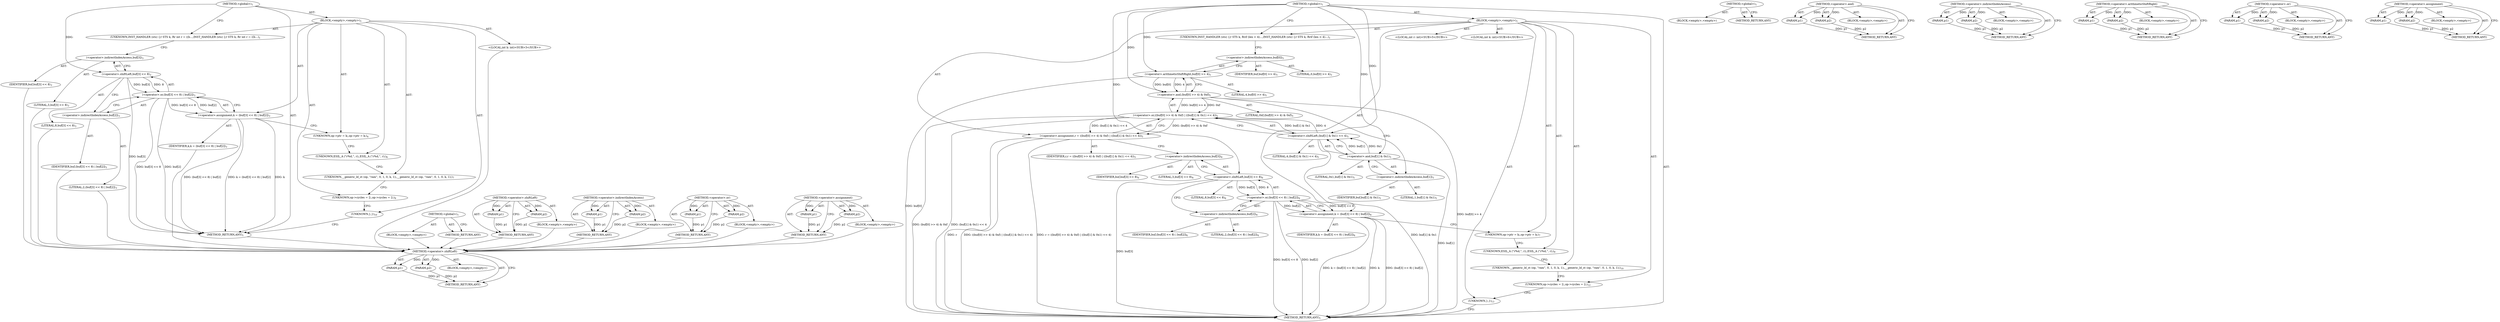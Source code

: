 digraph "&lt;operator&gt;.assignment" {
vulnerable_6 [label=<(METHOD,&lt;global&gt;)<SUB>1</SUB>>];
vulnerable_7 [label=<(BLOCK,&lt;empty&gt;,&lt;empty&gt;)<SUB>1</SUB>>];
vulnerable_8 [label=<(UNKNOWN,INST_HANDLER (sts) {	// STS k, Rr
 	int r = ((b...,INST_HANDLER (sts) {	// STS k, Rr
 	int r = ((b...)<SUB>1</SUB>>];
vulnerable_9 [label="<(LOCAL,int k: int)<SUB>3</SUB>>"];
vulnerable_10 [label=<(&lt;operator&gt;.assignment,k = (buf[3] &lt;&lt; 8) | buf[2])<SUB>3</SUB>>];
vulnerable_11 [label=<(IDENTIFIER,k,k = (buf[3] &lt;&lt; 8) | buf[2])<SUB>3</SUB>>];
vulnerable_12 [label=<(&lt;operator&gt;.or,(buf[3] &lt;&lt; 8) | buf[2])<SUB>3</SUB>>];
vulnerable_13 [label=<(&lt;operator&gt;.shiftLeft,buf[3] &lt;&lt; 8)<SUB>3</SUB>>];
vulnerable_14 [label=<(&lt;operator&gt;.indirectIndexAccess,buf[3])<SUB>3</SUB>>];
vulnerable_15 [label=<(IDENTIFIER,buf,buf[3] &lt;&lt; 8)<SUB>3</SUB>>];
vulnerable_16 [label=<(LITERAL,3,buf[3] &lt;&lt; 8)<SUB>3</SUB>>];
vulnerable_17 [label=<(LITERAL,8,buf[3] &lt;&lt; 8)<SUB>3</SUB>>];
vulnerable_18 [label=<(&lt;operator&gt;.indirectIndexAccess,buf[2])<SUB>3</SUB>>];
vulnerable_19 [label=<(IDENTIFIER,buf,(buf[3] &lt;&lt; 8) | buf[2])<SUB>3</SUB>>];
vulnerable_20 [label=<(LITERAL,2,(buf[3] &lt;&lt; 8) | buf[2])<SUB>3</SUB>>];
vulnerable_21 [label=<(UNKNOWN,op-&gt;ptr = k;,op-&gt;ptr = k;)<SUB>4</SUB>>];
vulnerable_22 [label=<(UNKNOWN,ESIL_A (&quot;r%d,&quot;, r);,ESIL_A (&quot;r%d,&quot;, r);)<SUB>6</SUB>>];
vulnerable_23 [label=<(UNKNOWN,__generic_ld_st (op, &quot;ram&quot;, 0, 1, 0, k, 1);,__generic_ld_st (op, &quot;ram&quot;, 0, 1, 0, k, 1);)<SUB>7</SUB>>];
vulnerable_24 [label=<(UNKNOWN,op-&gt;cycles = 2;,op-&gt;cycles = 2;)<SUB>9</SUB>>];
vulnerable_25 [label=<(UNKNOWN,},})<SUB>10</SUB>>];
vulnerable_26 [label=<(METHOD_RETURN,ANY)<SUB>1</SUB>>];
vulnerable_33 [label=<(METHOD,&lt;global&gt;)<SUB>1</SUB>>];
vulnerable_34 [label=<(BLOCK,&lt;empty&gt;,&lt;empty&gt;)>];
vulnerable_35 [label=<(METHOD_RETURN,ANY)>];
vulnerable_49 [label=<(METHOD,&lt;operator&gt;.shiftLeft)>];
vulnerable_50 [label=<(PARAM,p1)>];
vulnerable_51 [label=<(PARAM,p2)>];
vulnerable_52 [label=<(BLOCK,&lt;empty&gt;,&lt;empty&gt;)>];
vulnerable_53 [label=<(METHOD_RETURN,ANY)>];
vulnerable_54 [label=<(METHOD,&lt;operator&gt;.indirectIndexAccess)>];
vulnerable_55 [label=<(PARAM,p1)>];
vulnerable_56 [label=<(PARAM,p2)>];
vulnerable_57 [label=<(BLOCK,&lt;empty&gt;,&lt;empty&gt;)>];
vulnerable_58 [label=<(METHOD_RETURN,ANY)>];
vulnerable_44 [label=<(METHOD,&lt;operator&gt;.or)>];
vulnerable_45 [label=<(PARAM,p1)>];
vulnerable_46 [label=<(PARAM,p2)>];
vulnerable_47 [label=<(BLOCK,&lt;empty&gt;,&lt;empty&gt;)>];
vulnerable_48 [label=<(METHOD_RETURN,ANY)>];
vulnerable_39 [label=<(METHOD,&lt;operator&gt;.assignment)>];
vulnerable_40 [label=<(PARAM,p1)>];
vulnerable_41 [label=<(PARAM,p2)>];
vulnerable_42 [label=<(BLOCK,&lt;empty&gt;,&lt;empty&gt;)>];
vulnerable_43 [label=<(METHOD_RETURN,ANY)>];
fixed_82 [label=<(METHOD,&lt;operator&gt;.shiftLeft)>];
fixed_83 [label=<(PARAM,p1)>];
fixed_84 [label=<(PARAM,p2)>];
fixed_85 [label=<(BLOCK,&lt;empty&gt;,&lt;empty&gt;)>];
fixed_86 [label=<(METHOD_RETURN,ANY)>];
fixed_6 [label=<(METHOD,&lt;global&gt;)<SUB>1</SUB>>];
fixed_7 [label=<(BLOCK,&lt;empty&gt;,&lt;empty&gt;)<SUB>1</SUB>>];
fixed_8 [label=<(UNKNOWN,INST_HANDLER (sts) {	// STS k, Rr
	if (len &lt; 4)...,INST_HANDLER (sts) {	// STS k, Rr
	if (len &lt; 4)...)<SUB>1</SUB>>];
fixed_9 [label="<(LOCAL,int r: int)<SUB>5</SUB>>"];
fixed_10 [label=<(&lt;operator&gt;.assignment,r = ((buf[0] &gt;&gt; 4) &amp; 0xf) | ((buf[1] &amp; 0x1) &lt;&lt; 4))<SUB>5</SUB>>];
fixed_11 [label=<(IDENTIFIER,r,r = ((buf[0] &gt;&gt; 4) &amp; 0xf) | ((buf[1] &amp; 0x1) &lt;&lt; 4))<SUB>5</SUB>>];
fixed_12 [label=<(&lt;operator&gt;.or,((buf[0] &gt;&gt; 4) &amp; 0xf) | ((buf[1] &amp; 0x1) &lt;&lt; 4))<SUB>5</SUB>>];
fixed_13 [label=<(&lt;operator&gt;.and,(buf[0] &gt;&gt; 4) &amp; 0xf)<SUB>5</SUB>>];
fixed_14 [label=<(&lt;operator&gt;.arithmeticShiftRight,buf[0] &gt;&gt; 4)<SUB>5</SUB>>];
fixed_15 [label=<(&lt;operator&gt;.indirectIndexAccess,buf[0])<SUB>5</SUB>>];
fixed_16 [label=<(IDENTIFIER,buf,buf[0] &gt;&gt; 4)<SUB>5</SUB>>];
fixed_17 [label=<(LITERAL,0,buf[0] &gt;&gt; 4)<SUB>5</SUB>>];
fixed_18 [label=<(LITERAL,4,buf[0] &gt;&gt; 4)<SUB>5</SUB>>];
fixed_19 [label=<(LITERAL,0xf,(buf[0] &gt;&gt; 4) &amp; 0xf)<SUB>5</SUB>>];
fixed_20 [label=<(&lt;operator&gt;.shiftLeft,(buf[1] &amp; 0x1) &lt;&lt; 4)<SUB>5</SUB>>];
fixed_21 [label=<(&lt;operator&gt;.and,buf[1] &amp; 0x1)<SUB>5</SUB>>];
fixed_22 [label=<(&lt;operator&gt;.indirectIndexAccess,buf[1])<SUB>5</SUB>>];
fixed_23 [label=<(IDENTIFIER,buf,buf[1] &amp; 0x1)<SUB>5</SUB>>];
fixed_24 [label=<(LITERAL,1,buf[1] &amp; 0x1)<SUB>5</SUB>>];
fixed_25 [label=<(LITERAL,0x1,buf[1] &amp; 0x1)<SUB>5</SUB>>];
fixed_26 [label=<(LITERAL,4,(buf[1] &amp; 0x1) &lt;&lt; 4)<SUB>5</SUB>>];
fixed_27 [label="<(LOCAL,int k: int)<SUB>6</SUB>>"];
fixed_28 [label=<(&lt;operator&gt;.assignment,k = (buf[3] &lt;&lt; 8) | buf[2])<SUB>6</SUB>>];
fixed_29 [label=<(IDENTIFIER,k,k = (buf[3] &lt;&lt; 8) | buf[2])<SUB>6</SUB>>];
fixed_30 [label=<(&lt;operator&gt;.or,(buf[3] &lt;&lt; 8) | buf[2])<SUB>6</SUB>>];
fixed_31 [label=<(&lt;operator&gt;.shiftLeft,buf[3] &lt;&lt; 8)<SUB>6</SUB>>];
fixed_32 [label=<(&lt;operator&gt;.indirectIndexAccess,buf[3])<SUB>6</SUB>>];
fixed_33 [label=<(IDENTIFIER,buf,buf[3] &lt;&lt; 8)<SUB>6</SUB>>];
fixed_34 [label=<(LITERAL,3,buf[3] &lt;&lt; 8)<SUB>6</SUB>>];
fixed_35 [label=<(LITERAL,8,buf[3] &lt;&lt; 8)<SUB>6</SUB>>];
fixed_36 [label=<(&lt;operator&gt;.indirectIndexAccess,buf[2])<SUB>6</SUB>>];
fixed_37 [label=<(IDENTIFIER,buf,(buf[3] &lt;&lt; 8) | buf[2])<SUB>6</SUB>>];
fixed_38 [label=<(LITERAL,2,(buf[3] &lt;&lt; 8) | buf[2])<SUB>6</SUB>>];
fixed_39 [label=<(UNKNOWN,op-&gt;ptr = k;,op-&gt;ptr = k;)<SUB>7</SUB>>];
fixed_40 [label=<(UNKNOWN,ESIL_A (&quot;r%d,&quot;, r);,ESIL_A (&quot;r%d,&quot;, r);)<SUB>9</SUB>>];
fixed_41 [label=<(UNKNOWN,__generic_ld_st (op, &quot;ram&quot;, 0, 1, 0, k, 1);,__generic_ld_st (op, &quot;ram&quot;, 0, 1, 0, k, 1);)<SUB>10</SUB>>];
fixed_42 [label=<(UNKNOWN,op-&gt;cycles = 2;,op-&gt;cycles = 2;)<SUB>12</SUB>>];
fixed_43 [label=<(UNKNOWN,},})<SUB>13</SUB>>];
fixed_44 [label=<(METHOD_RETURN,ANY)<SUB>1</SUB>>];
fixed_51 [label=<(METHOD,&lt;global&gt;)<SUB>1</SUB>>];
fixed_52 [label=<(BLOCK,&lt;empty&gt;,&lt;empty&gt;)>];
fixed_53 [label=<(METHOD_RETURN,ANY)>];
fixed_67 [label=<(METHOD,&lt;operator&gt;.and)>];
fixed_68 [label=<(PARAM,p1)>];
fixed_69 [label=<(PARAM,p2)>];
fixed_70 [label=<(BLOCK,&lt;empty&gt;,&lt;empty&gt;)>];
fixed_71 [label=<(METHOD_RETURN,ANY)>];
fixed_77 [label=<(METHOD,&lt;operator&gt;.indirectIndexAccess)>];
fixed_78 [label=<(PARAM,p1)>];
fixed_79 [label=<(PARAM,p2)>];
fixed_80 [label=<(BLOCK,&lt;empty&gt;,&lt;empty&gt;)>];
fixed_81 [label=<(METHOD_RETURN,ANY)>];
fixed_72 [label=<(METHOD,&lt;operator&gt;.arithmeticShiftRight)>];
fixed_73 [label=<(PARAM,p1)>];
fixed_74 [label=<(PARAM,p2)>];
fixed_75 [label=<(BLOCK,&lt;empty&gt;,&lt;empty&gt;)>];
fixed_76 [label=<(METHOD_RETURN,ANY)>];
fixed_62 [label=<(METHOD,&lt;operator&gt;.or)>];
fixed_63 [label=<(PARAM,p1)>];
fixed_64 [label=<(PARAM,p2)>];
fixed_65 [label=<(BLOCK,&lt;empty&gt;,&lt;empty&gt;)>];
fixed_66 [label=<(METHOD_RETURN,ANY)>];
fixed_57 [label=<(METHOD,&lt;operator&gt;.assignment)>];
fixed_58 [label=<(PARAM,p1)>];
fixed_59 [label=<(PARAM,p2)>];
fixed_60 [label=<(BLOCK,&lt;empty&gt;,&lt;empty&gt;)>];
fixed_61 [label=<(METHOD_RETURN,ANY)>];
vulnerable_6 -> vulnerable_7  [key=0, label="AST: "];
vulnerable_6 -> vulnerable_26  [key=0, label="AST: "];
vulnerable_6 -> vulnerable_8  [key=0, label="CFG: "];
vulnerable_6 -> vulnerable_13  [key=0, label="DDG: "];
vulnerable_7 -> vulnerable_8  [key=0, label="AST: "];
vulnerable_7 -> vulnerable_9  [key=0, label="AST: "];
vulnerable_7 -> vulnerable_10  [key=0, label="AST: "];
vulnerable_7 -> vulnerable_21  [key=0, label="AST: "];
vulnerable_7 -> vulnerable_22  [key=0, label="AST: "];
vulnerable_7 -> vulnerable_23  [key=0, label="AST: "];
vulnerable_7 -> vulnerable_24  [key=0, label="AST: "];
vulnerable_7 -> vulnerable_25  [key=0, label="AST: "];
vulnerable_8 -> vulnerable_14  [key=0, label="CFG: "];
vulnerable_9 -> fixed_82  [key=0];
vulnerable_10 -> vulnerable_11  [key=0, label="AST: "];
vulnerable_10 -> vulnerable_12  [key=0, label="AST: "];
vulnerable_10 -> vulnerable_21  [key=0, label="CFG: "];
vulnerable_10 -> vulnerable_26  [key=0, label="DDG: k"];
vulnerable_10 -> vulnerable_26  [key=1, label="DDG: (buf[3] &lt;&lt; 8) | buf[2]"];
vulnerable_10 -> vulnerable_26  [key=2, label="DDG: k = (buf[3] &lt;&lt; 8) | buf[2]"];
vulnerable_11 -> fixed_82  [key=0];
vulnerable_12 -> vulnerable_13  [key=0, label="AST: "];
vulnerable_12 -> vulnerable_18  [key=0, label="AST: "];
vulnerable_12 -> vulnerable_10  [key=0, label="CFG: "];
vulnerable_12 -> vulnerable_10  [key=1, label="DDG: buf[3] &lt;&lt; 8"];
vulnerable_12 -> vulnerable_10  [key=2, label="DDG: buf[2]"];
vulnerable_12 -> vulnerable_26  [key=0, label="DDG: buf[3] &lt;&lt; 8"];
vulnerable_12 -> vulnerable_26  [key=1, label="DDG: buf[2]"];
vulnerable_13 -> vulnerable_14  [key=0, label="AST: "];
vulnerable_13 -> vulnerable_17  [key=0, label="AST: "];
vulnerable_13 -> vulnerable_18  [key=0, label="CFG: "];
vulnerable_13 -> vulnerable_26  [key=0, label="DDG: buf[3]"];
vulnerable_13 -> vulnerable_12  [key=0, label="DDG: buf[3]"];
vulnerable_13 -> vulnerable_12  [key=1, label="DDG: 8"];
vulnerable_14 -> vulnerable_15  [key=0, label="AST: "];
vulnerable_14 -> vulnerable_16  [key=0, label="AST: "];
vulnerable_14 -> vulnerable_13  [key=0, label="CFG: "];
vulnerable_15 -> fixed_82  [key=0];
vulnerable_16 -> fixed_82  [key=0];
vulnerable_17 -> fixed_82  [key=0];
vulnerable_18 -> vulnerable_19  [key=0, label="AST: "];
vulnerable_18 -> vulnerable_20  [key=0, label="AST: "];
vulnerable_18 -> vulnerable_12  [key=0, label="CFG: "];
vulnerable_19 -> fixed_82  [key=0];
vulnerable_20 -> fixed_82  [key=0];
vulnerable_21 -> vulnerable_22  [key=0, label="CFG: "];
vulnerable_22 -> vulnerable_23  [key=0, label="CFG: "];
vulnerable_23 -> vulnerable_24  [key=0, label="CFG: "];
vulnerable_24 -> vulnerable_25  [key=0, label="CFG: "];
vulnerable_25 -> vulnerable_26  [key=0, label="CFG: "];
vulnerable_26 -> fixed_82  [key=0];
vulnerable_33 -> vulnerable_34  [key=0, label="AST: "];
vulnerable_33 -> vulnerable_35  [key=0, label="AST: "];
vulnerable_33 -> vulnerable_35  [key=1, label="CFG: "];
vulnerable_34 -> fixed_82  [key=0];
vulnerable_35 -> fixed_82  [key=0];
vulnerable_49 -> vulnerable_50  [key=0, label="AST: "];
vulnerable_49 -> vulnerable_50  [key=1, label="DDG: "];
vulnerable_49 -> vulnerable_52  [key=0, label="AST: "];
vulnerable_49 -> vulnerable_51  [key=0, label="AST: "];
vulnerable_49 -> vulnerable_51  [key=1, label="DDG: "];
vulnerable_49 -> vulnerable_53  [key=0, label="AST: "];
vulnerable_49 -> vulnerable_53  [key=1, label="CFG: "];
vulnerable_50 -> vulnerable_53  [key=0, label="DDG: p1"];
vulnerable_51 -> vulnerable_53  [key=0, label="DDG: p2"];
vulnerable_52 -> fixed_82  [key=0];
vulnerable_53 -> fixed_82  [key=0];
vulnerable_54 -> vulnerable_55  [key=0, label="AST: "];
vulnerable_54 -> vulnerable_55  [key=1, label="DDG: "];
vulnerable_54 -> vulnerable_57  [key=0, label="AST: "];
vulnerable_54 -> vulnerable_56  [key=0, label="AST: "];
vulnerable_54 -> vulnerable_56  [key=1, label="DDG: "];
vulnerable_54 -> vulnerable_58  [key=0, label="AST: "];
vulnerable_54 -> vulnerable_58  [key=1, label="CFG: "];
vulnerable_55 -> vulnerable_58  [key=0, label="DDG: p1"];
vulnerable_56 -> vulnerable_58  [key=0, label="DDG: p2"];
vulnerable_57 -> fixed_82  [key=0];
vulnerable_58 -> fixed_82  [key=0];
vulnerable_44 -> vulnerable_45  [key=0, label="AST: "];
vulnerable_44 -> vulnerable_45  [key=1, label="DDG: "];
vulnerable_44 -> vulnerable_47  [key=0, label="AST: "];
vulnerable_44 -> vulnerable_46  [key=0, label="AST: "];
vulnerable_44 -> vulnerable_46  [key=1, label="DDG: "];
vulnerable_44 -> vulnerable_48  [key=0, label="AST: "];
vulnerable_44 -> vulnerable_48  [key=1, label="CFG: "];
vulnerable_45 -> vulnerable_48  [key=0, label="DDG: p1"];
vulnerable_46 -> vulnerable_48  [key=0, label="DDG: p2"];
vulnerable_47 -> fixed_82  [key=0];
vulnerable_48 -> fixed_82  [key=0];
vulnerable_39 -> vulnerable_40  [key=0, label="AST: "];
vulnerable_39 -> vulnerable_40  [key=1, label="DDG: "];
vulnerable_39 -> vulnerable_42  [key=0, label="AST: "];
vulnerable_39 -> vulnerable_41  [key=0, label="AST: "];
vulnerable_39 -> vulnerable_41  [key=1, label="DDG: "];
vulnerable_39 -> vulnerable_43  [key=0, label="AST: "];
vulnerable_39 -> vulnerable_43  [key=1, label="CFG: "];
vulnerable_40 -> vulnerable_43  [key=0, label="DDG: p1"];
vulnerable_41 -> vulnerable_43  [key=0, label="DDG: p2"];
vulnerable_42 -> fixed_82  [key=0];
vulnerable_43 -> fixed_82  [key=0];
fixed_82 -> fixed_83  [key=0, label="AST: "];
fixed_82 -> fixed_83  [key=1, label="DDG: "];
fixed_82 -> fixed_85  [key=0, label="AST: "];
fixed_82 -> fixed_84  [key=0, label="AST: "];
fixed_82 -> fixed_84  [key=1, label="DDG: "];
fixed_82 -> fixed_86  [key=0, label="AST: "];
fixed_82 -> fixed_86  [key=1, label="CFG: "];
fixed_83 -> fixed_86  [key=0, label="DDG: p1"];
fixed_84 -> fixed_86  [key=0, label="DDG: p2"];
fixed_6 -> fixed_7  [key=0, label="AST: "];
fixed_6 -> fixed_44  [key=0, label="AST: "];
fixed_6 -> fixed_8  [key=0, label="CFG: "];
fixed_6 -> fixed_13  [key=0, label="DDG: "];
fixed_6 -> fixed_20  [key=0, label="DDG: "];
fixed_6 -> fixed_31  [key=0, label="DDG: "];
fixed_6 -> fixed_14  [key=0, label="DDG: "];
fixed_6 -> fixed_21  [key=0, label="DDG: "];
fixed_7 -> fixed_8  [key=0, label="AST: "];
fixed_7 -> fixed_9  [key=0, label="AST: "];
fixed_7 -> fixed_10  [key=0, label="AST: "];
fixed_7 -> fixed_27  [key=0, label="AST: "];
fixed_7 -> fixed_28  [key=0, label="AST: "];
fixed_7 -> fixed_39  [key=0, label="AST: "];
fixed_7 -> fixed_40  [key=0, label="AST: "];
fixed_7 -> fixed_41  [key=0, label="AST: "];
fixed_7 -> fixed_42  [key=0, label="AST: "];
fixed_7 -> fixed_43  [key=0, label="AST: "];
fixed_8 -> fixed_15  [key=0, label="CFG: "];
fixed_10 -> fixed_11  [key=0, label="AST: "];
fixed_10 -> fixed_12  [key=0, label="AST: "];
fixed_10 -> fixed_32  [key=0, label="CFG: "];
fixed_10 -> fixed_44  [key=0, label="DDG: r"];
fixed_10 -> fixed_44  [key=1, label="DDG: ((buf[0] &gt;&gt; 4) &amp; 0xf) | ((buf[1] &amp; 0x1) &lt;&lt; 4)"];
fixed_10 -> fixed_44  [key=2, label="DDG: r = ((buf[0] &gt;&gt; 4) &amp; 0xf) | ((buf[1] &amp; 0x1) &lt;&lt; 4)"];
fixed_12 -> fixed_13  [key=0, label="AST: "];
fixed_12 -> fixed_20  [key=0, label="AST: "];
fixed_12 -> fixed_10  [key=0, label="CFG: "];
fixed_12 -> fixed_10  [key=1, label="DDG: (buf[0] &gt;&gt; 4) &amp; 0xf"];
fixed_12 -> fixed_10  [key=2, label="DDG: (buf[1] &amp; 0x1) &lt;&lt; 4"];
fixed_12 -> fixed_44  [key=0, label="DDG: (buf[0] &gt;&gt; 4) &amp; 0xf"];
fixed_12 -> fixed_44  [key=1, label="DDG: (buf[1] &amp; 0x1) &lt;&lt; 4"];
fixed_13 -> fixed_14  [key=0, label="AST: "];
fixed_13 -> fixed_19  [key=0, label="AST: "];
fixed_13 -> fixed_22  [key=0, label="CFG: "];
fixed_13 -> fixed_44  [key=0, label="DDG: buf[0] &gt;&gt; 4"];
fixed_13 -> fixed_12  [key=0, label="DDG: buf[0] &gt;&gt; 4"];
fixed_13 -> fixed_12  [key=1, label="DDG: 0xf"];
fixed_14 -> fixed_15  [key=0, label="AST: "];
fixed_14 -> fixed_18  [key=0, label="AST: "];
fixed_14 -> fixed_13  [key=0, label="CFG: "];
fixed_14 -> fixed_13  [key=1, label="DDG: buf[0]"];
fixed_14 -> fixed_13  [key=2, label="DDG: 4"];
fixed_14 -> fixed_44  [key=0, label="DDG: buf[0]"];
fixed_15 -> fixed_16  [key=0, label="AST: "];
fixed_15 -> fixed_17  [key=0, label="AST: "];
fixed_15 -> fixed_14  [key=0, label="CFG: "];
fixed_20 -> fixed_21  [key=0, label="AST: "];
fixed_20 -> fixed_26  [key=0, label="AST: "];
fixed_20 -> fixed_12  [key=0, label="CFG: "];
fixed_20 -> fixed_12  [key=1, label="DDG: buf[1] &amp; 0x1"];
fixed_20 -> fixed_12  [key=2, label="DDG: 4"];
fixed_20 -> fixed_44  [key=0, label="DDG: buf[1] &amp; 0x1"];
fixed_21 -> fixed_22  [key=0, label="AST: "];
fixed_21 -> fixed_25  [key=0, label="AST: "];
fixed_21 -> fixed_20  [key=0, label="CFG: "];
fixed_21 -> fixed_20  [key=1, label="DDG: buf[1]"];
fixed_21 -> fixed_20  [key=2, label="DDG: 0x1"];
fixed_21 -> fixed_44  [key=0, label="DDG: buf[1]"];
fixed_22 -> fixed_23  [key=0, label="AST: "];
fixed_22 -> fixed_24  [key=0, label="AST: "];
fixed_22 -> fixed_21  [key=0, label="CFG: "];
fixed_28 -> fixed_29  [key=0, label="AST: "];
fixed_28 -> fixed_30  [key=0, label="AST: "];
fixed_28 -> fixed_39  [key=0, label="CFG: "];
fixed_28 -> fixed_44  [key=0, label="DDG: k"];
fixed_28 -> fixed_44  [key=1, label="DDG: (buf[3] &lt;&lt; 8) | buf[2]"];
fixed_28 -> fixed_44  [key=2, label="DDG: k = (buf[3] &lt;&lt; 8) | buf[2]"];
fixed_30 -> fixed_31  [key=0, label="AST: "];
fixed_30 -> fixed_36  [key=0, label="AST: "];
fixed_30 -> fixed_28  [key=0, label="CFG: "];
fixed_30 -> fixed_28  [key=1, label="DDG: buf[3] &lt;&lt; 8"];
fixed_30 -> fixed_28  [key=2, label="DDG: buf[2]"];
fixed_30 -> fixed_44  [key=0, label="DDG: buf[3] &lt;&lt; 8"];
fixed_30 -> fixed_44  [key=1, label="DDG: buf[2]"];
fixed_31 -> fixed_32  [key=0, label="AST: "];
fixed_31 -> fixed_35  [key=0, label="AST: "];
fixed_31 -> fixed_36  [key=0, label="CFG: "];
fixed_31 -> fixed_44  [key=0, label="DDG: buf[3]"];
fixed_31 -> fixed_30  [key=0, label="DDG: buf[3]"];
fixed_31 -> fixed_30  [key=1, label="DDG: 8"];
fixed_32 -> fixed_33  [key=0, label="AST: "];
fixed_32 -> fixed_34  [key=0, label="AST: "];
fixed_32 -> fixed_31  [key=0, label="CFG: "];
fixed_36 -> fixed_37  [key=0, label="AST: "];
fixed_36 -> fixed_38  [key=0, label="AST: "];
fixed_36 -> fixed_30  [key=0, label="CFG: "];
fixed_39 -> fixed_40  [key=0, label="CFG: "];
fixed_40 -> fixed_41  [key=0, label="CFG: "];
fixed_41 -> fixed_42  [key=0, label="CFG: "];
fixed_42 -> fixed_43  [key=0, label="CFG: "];
fixed_43 -> fixed_44  [key=0, label="CFG: "];
fixed_51 -> fixed_52  [key=0, label="AST: "];
fixed_51 -> fixed_53  [key=0, label="AST: "];
fixed_51 -> fixed_53  [key=1, label="CFG: "];
fixed_67 -> fixed_68  [key=0, label="AST: "];
fixed_67 -> fixed_68  [key=1, label="DDG: "];
fixed_67 -> fixed_70  [key=0, label="AST: "];
fixed_67 -> fixed_69  [key=0, label="AST: "];
fixed_67 -> fixed_69  [key=1, label="DDG: "];
fixed_67 -> fixed_71  [key=0, label="AST: "];
fixed_67 -> fixed_71  [key=1, label="CFG: "];
fixed_68 -> fixed_71  [key=0, label="DDG: p1"];
fixed_69 -> fixed_71  [key=0, label="DDG: p2"];
fixed_77 -> fixed_78  [key=0, label="AST: "];
fixed_77 -> fixed_78  [key=1, label="DDG: "];
fixed_77 -> fixed_80  [key=0, label="AST: "];
fixed_77 -> fixed_79  [key=0, label="AST: "];
fixed_77 -> fixed_79  [key=1, label="DDG: "];
fixed_77 -> fixed_81  [key=0, label="AST: "];
fixed_77 -> fixed_81  [key=1, label="CFG: "];
fixed_78 -> fixed_81  [key=0, label="DDG: p1"];
fixed_79 -> fixed_81  [key=0, label="DDG: p2"];
fixed_72 -> fixed_73  [key=0, label="AST: "];
fixed_72 -> fixed_73  [key=1, label="DDG: "];
fixed_72 -> fixed_75  [key=0, label="AST: "];
fixed_72 -> fixed_74  [key=0, label="AST: "];
fixed_72 -> fixed_74  [key=1, label="DDG: "];
fixed_72 -> fixed_76  [key=0, label="AST: "];
fixed_72 -> fixed_76  [key=1, label="CFG: "];
fixed_73 -> fixed_76  [key=0, label="DDG: p1"];
fixed_74 -> fixed_76  [key=0, label="DDG: p2"];
fixed_62 -> fixed_63  [key=0, label="AST: "];
fixed_62 -> fixed_63  [key=1, label="DDG: "];
fixed_62 -> fixed_65  [key=0, label="AST: "];
fixed_62 -> fixed_64  [key=0, label="AST: "];
fixed_62 -> fixed_64  [key=1, label="DDG: "];
fixed_62 -> fixed_66  [key=0, label="AST: "];
fixed_62 -> fixed_66  [key=1, label="CFG: "];
fixed_63 -> fixed_66  [key=0, label="DDG: p1"];
fixed_64 -> fixed_66  [key=0, label="DDG: p2"];
fixed_57 -> fixed_58  [key=0, label="AST: "];
fixed_57 -> fixed_58  [key=1, label="DDG: "];
fixed_57 -> fixed_60  [key=0, label="AST: "];
fixed_57 -> fixed_59  [key=0, label="AST: "];
fixed_57 -> fixed_59  [key=1, label="DDG: "];
fixed_57 -> fixed_61  [key=0, label="AST: "];
fixed_57 -> fixed_61  [key=1, label="CFG: "];
fixed_58 -> fixed_61  [key=0, label="DDG: p1"];
fixed_59 -> fixed_61  [key=0, label="DDG: p2"];
}
